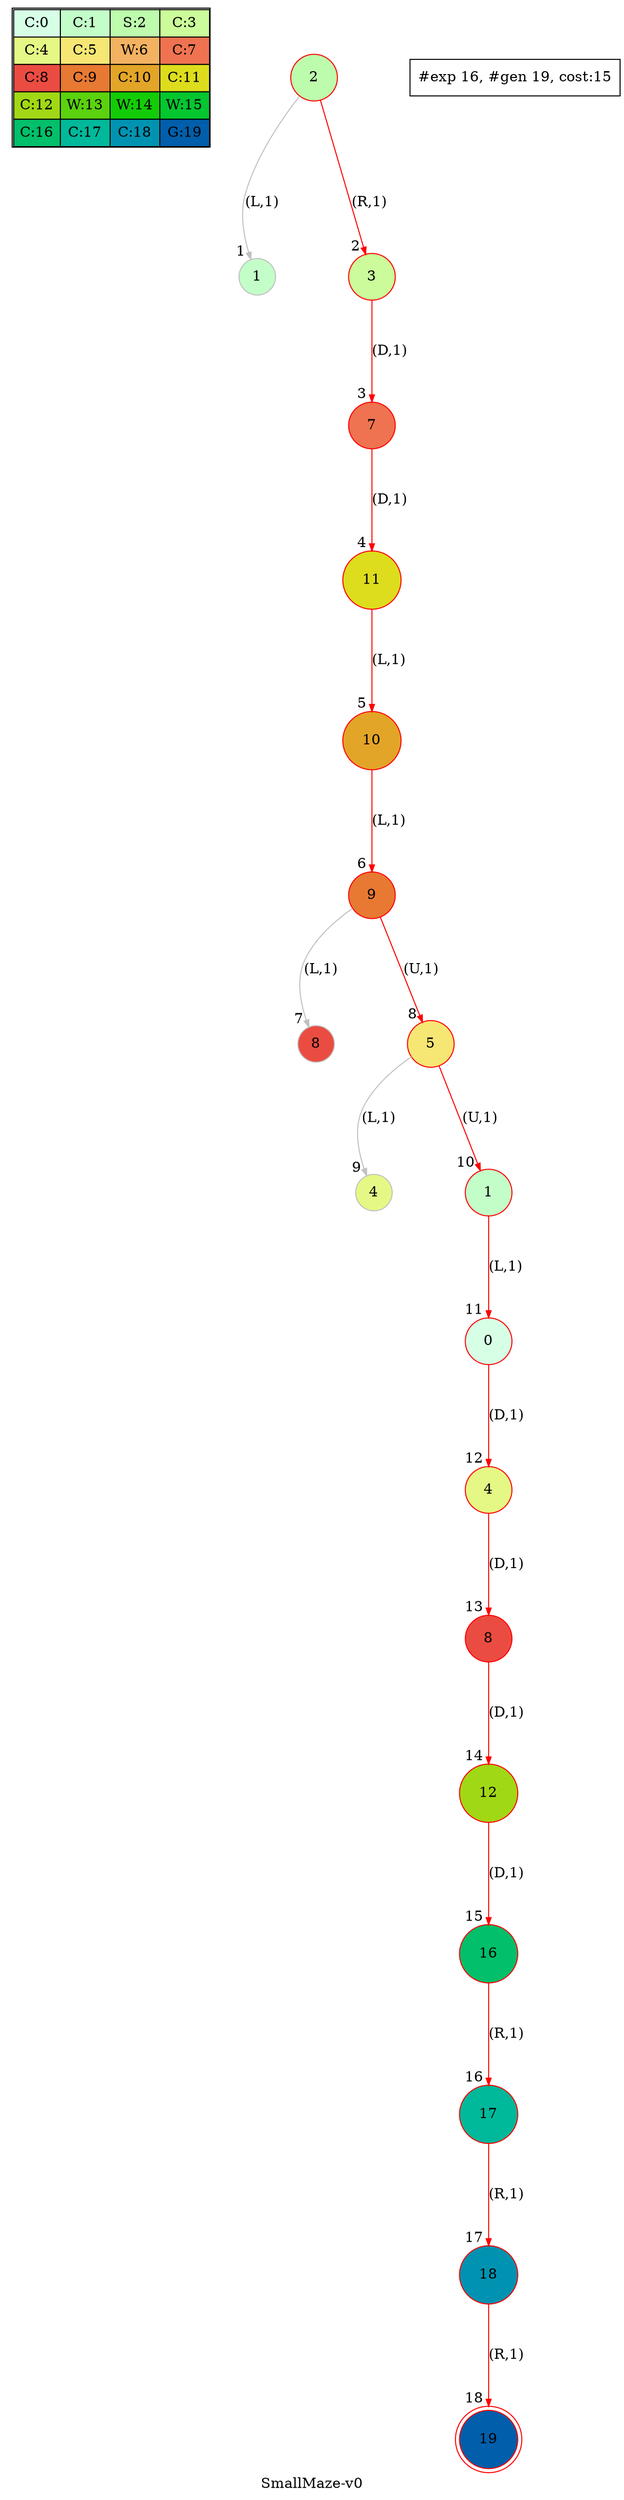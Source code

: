 digraph SmallMaze { label="SmallMaze-v0" nodesep=1 ranksep="1.2" node [shape=circle] edge [arrowsize=0.7] 
subgraph MAP {label=Map;map [shape=plaintext label=<<table border="1" cellpadding="5" cellspacing="0" cellborder="1"><tr><td bgcolor="0.39803922 0.15947579 0.99679532 1.        ">C:0</td><td bgcolor="0.35098039 0.23194764 0.99315867 1.        ">C:1</td><td bgcolor="0.29607843 0.31486959 0.98720184 1.        ">S:2</td><td bgcolor="0.24901961 0.38410575 0.98063477 1.        ">C:3</td></tr><tr><td bgcolor="0.19411765 0.46220388 0.97128103 1.        ">C:4</td><td bgcolor="0.14705882 0.52643216 0.96182564 1.        ">C:5</td><td bgcolor="0.09215686 0.59770746 0.94913494 1.        ">W:6</td><td bgcolor="0.0372549  0.66454018 0.93467977 1.        ">C:7</td></tr><tr><td bgcolor="0.00980392 0.71791192 0.92090552 1.        ">C:8</td><td bgcolor="0.06470588 0.77520398 0.9032472  1.        ">C:9</td><td bgcolor="0.11176471 0.81974048 0.88677369 1.        ">C:10</td><td bgcolor="0.16666667 0.8660254  0.8660254  1.        ">C:11</td></tr><tr><td bgcolor="0.21372549 0.9005867  0.84695821 1.        ">C:12</td><td bgcolor="0.26862745 0.93467977 0.82325295 1.        ">W:13</td><td bgcolor="0.32352941 0.96182564 0.79801723 1.        ">W:14</td><td bgcolor="0.37058824 0.97940977 0.77520398 1.        ">W:15</td></tr><tr><td bgcolor="0.4254902  0.99315867 0.74725253 1.        ">C:16</td><td bgcolor="0.47254902 0.99907048 0.72218645 1.        ">C:17</td><td bgcolor="0.52745098 0.99907048 0.69169844 1.        ">C:18</td><td bgcolor="0.5745098  0.99315867 0.66454018 1.        ">G:19</td></tr></table>>]} 
"0_2" [label=2 style=filled color=grey fillcolor="0.29607843 0.31486959 0.98720184 1.        " ];  
"0_2" [label=" 2 " style=filled color=black color=red fillcolor="0.29607843 0.31486959 0.98720184 1.        " ];  "0_2.1-0" [label=1 style=filled color=grey fillcolor="0.35098039 0.23194764 0.99315867 1.        " ];   "0_2" -> "0_2.1-0" [label="(L,1)" headlabel=" 1 " color=grey ]; 
"0_2.3-1" [label=3 style=filled color=grey color=red fillcolor="0.24901961 0.38410575 0.98063477 1.        " ];   "0_2" -> "0_2.3-1" [label="(R,1)" headlabel=" 2 " color=grey color=red ]; 
"0_2.3-1" [label=" 3 " style=filled color=black color=red fillcolor="0.24901961 0.38410575 0.98063477 1.        " ];  "0_2.3.7-3" [label=7 style=filled color=grey color=red fillcolor="0.0372549  0.66454018 0.93467977 1.        " ];   "0_2.3-1" -> "0_2.3.7-3" [label="(D,1)" headlabel=" 3 " color=grey color=red ]; 
"0_2.3.7-3" [label=" 7 " style=filled color=black color=red fillcolor="0.0372549  0.66454018 0.93467977 1.        " ];  "0_2.3.7.11-3" [label=11 style=filled color=grey color=red fillcolor="0.16666667 0.8660254  0.8660254  1.        " ];   "0_2.3.7-3" -> "0_2.3.7.11-3" [label="(D,1)" headlabel=" 4 " color=grey color=red ]; 
"0_2.3.7.11-3" [label=" 11 " style=filled color=black color=red fillcolor="0.16666667 0.8660254  0.8660254  1.        " ];  "0_2.3.7.11.10-0" [label=10 style=filled color=grey color=red fillcolor="0.11176471 0.81974048 0.88677369 1.        " ];   "0_2.3.7.11-3" -> "0_2.3.7.11.10-0" [label="(L,1)" headlabel=" 5 " color=grey color=red ]; 
"0_2.3.7.11.10-0" [label=" 10 " style=filled color=black color=red fillcolor="0.11176471 0.81974048 0.88677369 1.        " ];  "0_2.3.7.11.10.9-0" [label=9 style=filled color=grey color=red fillcolor="0.06470588 0.77520398 0.9032472  1.        " ];   "0_2.3.7.11.10-0" -> "0_2.3.7.11.10.9-0" [label="(L,1)" headlabel=" 6 " color=grey color=red ]; 
"0_2.3.7.11.10.9-0" [label=" 9 " style=filled color=black color=red fillcolor="0.06470588 0.77520398 0.9032472  1.        " ];  "0_2.3.7.11.10.9.8-0" [label=8 style=filled color=grey fillcolor="0.00980392 0.71791192 0.92090552 1.        " ];   "0_2.3.7.11.10.9-0" -> "0_2.3.7.11.10.9.8-0" [label="(L,1)" headlabel=" 7 " color=grey ]; 
"0_2.3.7.11.10.9.5-2" [label=5 style=filled color=grey color=red fillcolor="0.14705882 0.52643216 0.96182564 1.        " ];   "0_2.3.7.11.10.9-0" -> "0_2.3.7.11.10.9.5-2" [label="(U,1)" headlabel=" 8 " color=grey color=red ]; 
"0_2.3.7.11.10.9.5-2" [label=" 5 " style=filled color=black color=red fillcolor="0.14705882 0.52643216 0.96182564 1.        " ];  "0_2.3.7.11.10.9.5.4-0" [label=4 style=filled color=grey fillcolor="0.19411765 0.46220388 0.97128103 1.        " ];   "0_2.3.7.11.10.9.5-2" -> "0_2.3.7.11.10.9.5.4-0" [label="(L,1)" headlabel=" 9 " color=grey ]; 
"0_2.3.7.11.10.9.5.1-2" [label=1 style=filled color=grey color=red fillcolor="0.35098039 0.23194764 0.99315867 1.        " ];   "0_2.3.7.11.10.9.5-2" -> "0_2.3.7.11.10.9.5.1-2" [label="(U,1)" headlabel=" 10 " color=grey color=red ]; 
"0_2.3.7.11.10.9.5.1-2" [label=" 1 " style=filled color=black color=red fillcolor="0.35098039 0.23194764 0.99315867 1.        " ];  "0_2.3.7.11.10.9.5.1.0-0" [label=0 style=filled color=grey color=red fillcolor="0.39803922 0.15947579 0.99679532 1.        " ];   "0_2.3.7.11.10.9.5.1-2" -> "0_2.3.7.11.10.9.5.1.0-0" [label="(L,1)" headlabel=" 11 " color=grey color=red ]; 
"0_2.3.7.11.10.9.5.1.0-0" [label=" 0 " style=filled color=black color=red fillcolor="0.39803922 0.15947579 0.99679532 1.        " ];  "0_2.3.7.11.10.9.5.1.0.4-3" [label=4 style=filled color=grey color=red fillcolor="0.19411765 0.46220388 0.97128103 1.        " ];   "0_2.3.7.11.10.9.5.1.0-0" -> "0_2.3.7.11.10.9.5.1.0.4-3" [label="(D,1)" headlabel=" 12 " color=grey color=red ]; 
"0_2.3.7.11.10.9.5.1.0.4-3" [label=" 4 " style=filled color=black color=red fillcolor="0.19411765 0.46220388 0.97128103 1.        " ];  "0_2.3.7.11.10.9.5.1.0.4.8-3" [label=8 style=filled color=grey color=red fillcolor="0.00980392 0.71791192 0.92090552 1.        " ];   "0_2.3.7.11.10.9.5.1.0.4-3" -> "0_2.3.7.11.10.9.5.1.0.4.8-3" [label="(D,1)" headlabel=" 13 " color=grey color=red ]; 
"0_2.3.7.11.10.9.5.1.0.4.8-3" [label=" 8 " style=filled color=black color=red fillcolor="0.00980392 0.71791192 0.92090552 1.        " ];  "0_2.3.7.11.10.9.5.1.0.4.8.12-3" [label=12 style=filled color=grey color=red fillcolor="0.21372549 0.9005867  0.84695821 1.        " ];   "0_2.3.7.11.10.9.5.1.0.4.8-3" -> "0_2.3.7.11.10.9.5.1.0.4.8.12-3" [label="(D,1)" headlabel=" 14 " color=grey color=red ]; 
"0_2.3.7.11.10.9.5.1.0.4.8.12-3" [label=" 12 " style=filled color=black color=red fillcolor="0.21372549 0.9005867  0.84695821 1.        " ];  "0_2.3.7.11.10.9.5.1.0.4.8.12.16-3" [label=16 style=filled color=grey color=red fillcolor="0.4254902  0.99315867 0.74725253 1.        " ];   "0_2.3.7.11.10.9.5.1.0.4.8.12-3" -> "0_2.3.7.11.10.9.5.1.0.4.8.12.16-3" [label="(D,1)" headlabel=" 15 " color=grey color=red ]; 
"0_2.3.7.11.10.9.5.1.0.4.8.12.16-3" [label=" 16 " style=filled color=black color=red fillcolor="0.4254902  0.99315867 0.74725253 1.        " ];  "0_2.3.7.11.10.9.5.1.0.4.8.12.16.17-1" [label=17 style=filled color=grey color=red fillcolor="0.47254902 0.99907048 0.72218645 1.        " ];   "0_2.3.7.11.10.9.5.1.0.4.8.12.16-3" -> "0_2.3.7.11.10.9.5.1.0.4.8.12.16.17-1" [label="(R,1)" headlabel=" 16 " color=grey color=red ]; 
"0_2.3.7.11.10.9.5.1.0.4.8.12.16.17-1" [label=" 17 " style=filled color=black color=red fillcolor="0.47254902 0.99907048 0.72218645 1.        " ];  "0_2.3.7.11.10.9.5.1.0.4.8.12.16.17.18-1" [label=18 style=filled color=grey color=red fillcolor="0.52745098 0.99907048 0.69169844 1.        " ];   "0_2.3.7.11.10.9.5.1.0.4.8.12.16.17-1" -> "0_2.3.7.11.10.9.5.1.0.4.8.12.16.17.18-1" [label="(R,1)" headlabel=" 17 " color=grey color=red ]; 
"0_2.3.7.11.10.9.5.1.0.4.8.12.16.17.18-1" [label=" 18 " style=filled color=black color=red fillcolor="0.52745098 0.99907048 0.69169844 1.        " ];  "0_2.3.7.11.10.9.5.1.0.4.8.12.16.17.18.19-1" [label=" 19 " style=filled color=black color=red fillcolor="0.5745098  0.99315867 0.66454018 1.        " peripheries=2]; /*GOALSTATE*/  "0_2.3.7.11.10.9.5.1.0.4.8.12.16.17.18-1" -> "0_2.3.7.11.10.9.5.1.0.4.8.12.16.17.18.19-1" [label="(R,1)" headlabel=" 18 " color=grey color=red ];
"#exp 16, #gen 19, cost:15" [ shape=box ]; }
